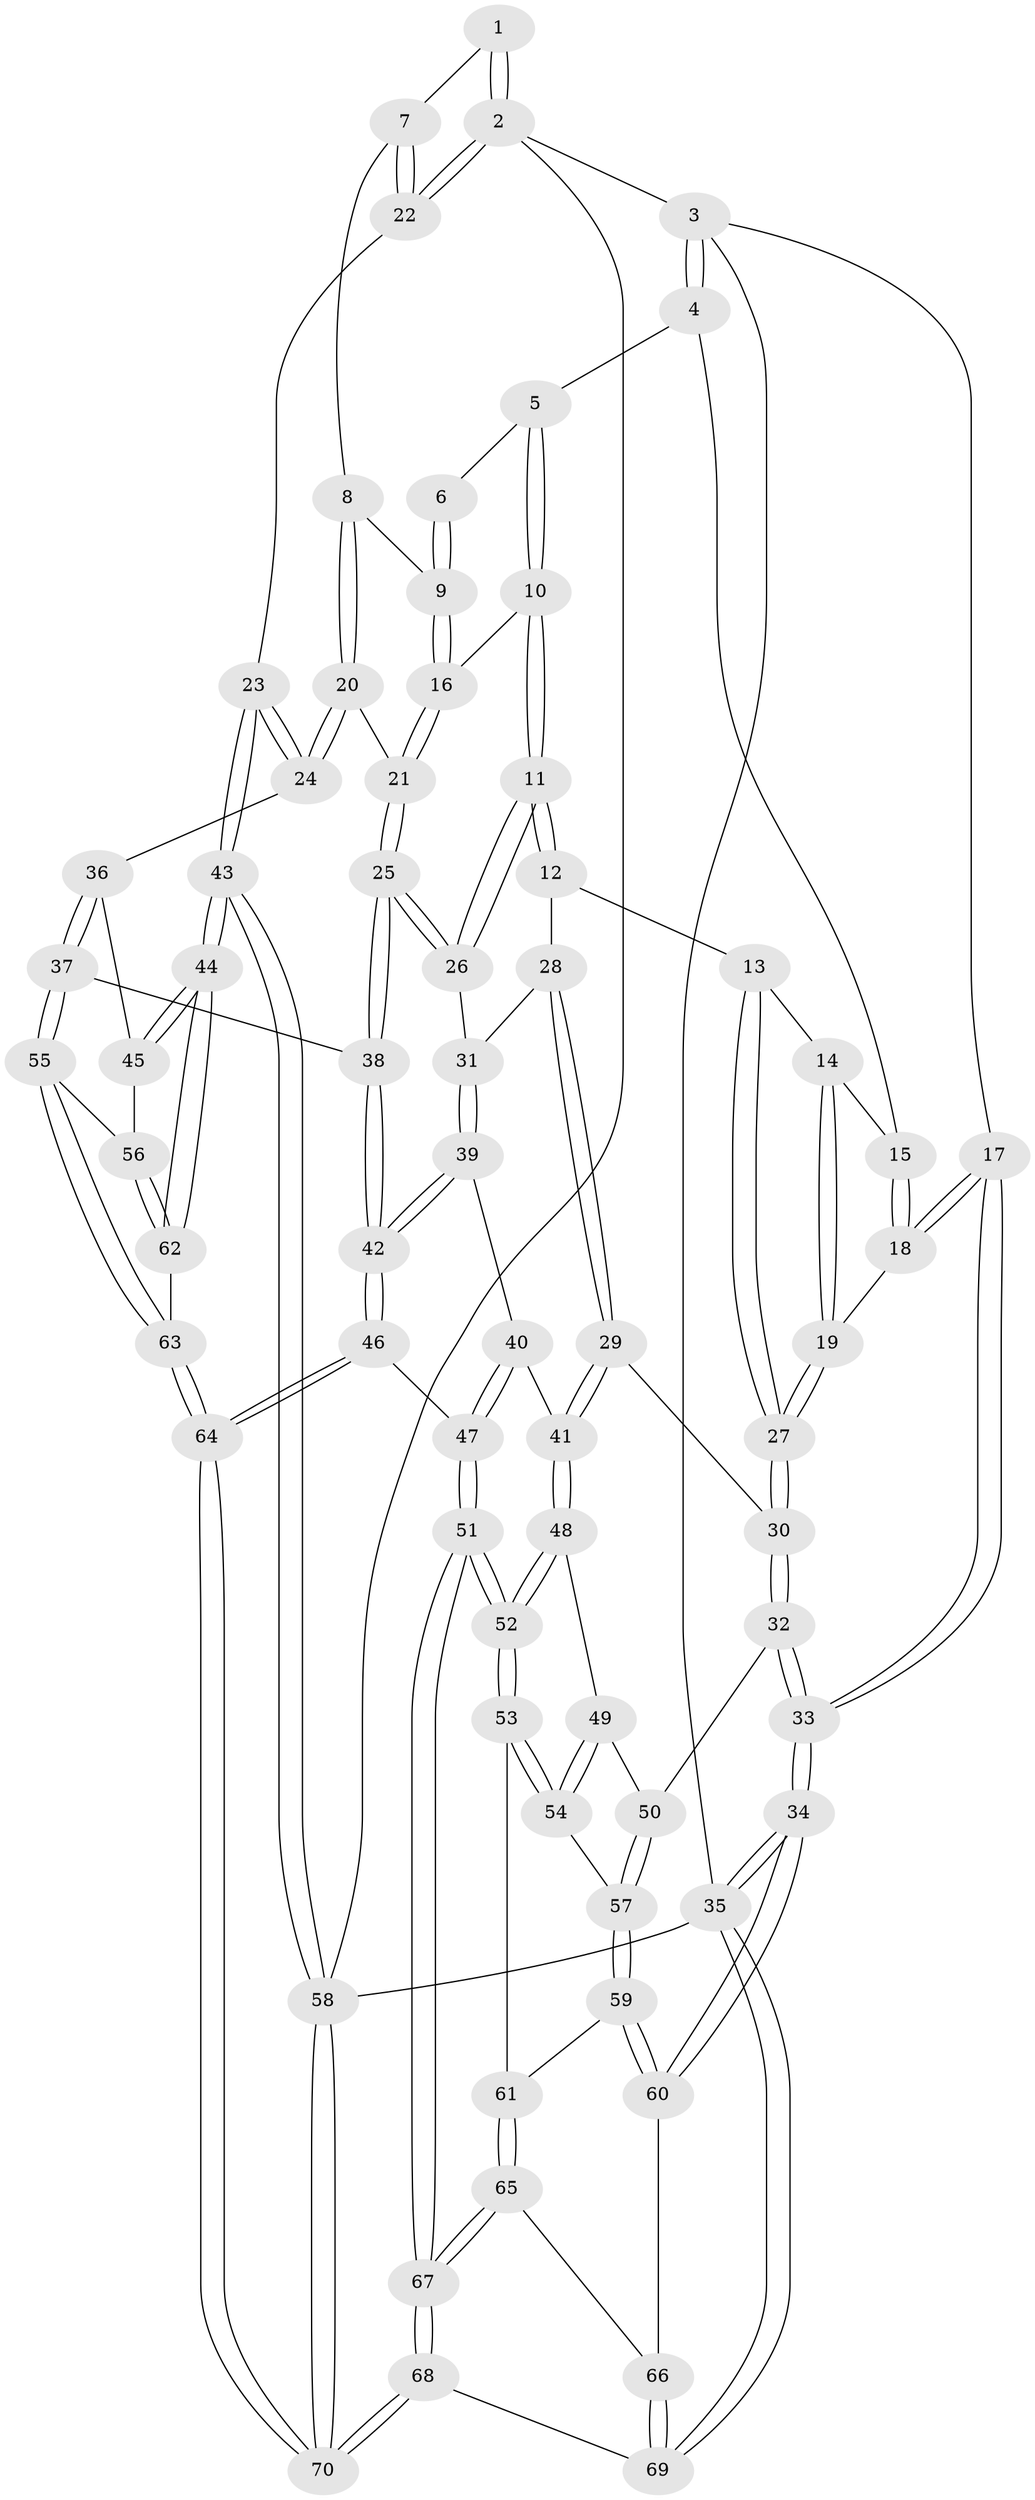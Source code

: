 // coarse degree distribution, {2: 0.125, 4: 0.3333333333333333, 3: 0.2916666666666667, 5: 0.20833333333333334, 6: 0.041666666666666664}
// Generated by graph-tools (version 1.1) at 2025/38/03/04/25 23:38:22]
// undirected, 70 vertices, 172 edges
graph export_dot {
  node [color=gray90,style=filled];
  1 [pos="+0.9833818812969692+0"];
  2 [pos="+1+0"];
  3 [pos="+0+0"];
  4 [pos="+0.43634701765606937+0"];
  5 [pos="+0.560879765414759+0"];
  6 [pos="+0.7815496143989169+0"];
  7 [pos="+0.9097553785122944+0.13464214379958478"];
  8 [pos="+0.8805801502127656+0.13184002201704106"];
  9 [pos="+0.8739138199875609+0.12965665972296145"];
  10 [pos="+0.6169163855561556+0.07299773949096955"];
  11 [pos="+0.5389545267508493+0.20044115016387584"];
  12 [pos="+0.4222000007498363+0.22081890145168956"];
  13 [pos="+0.4045148229613533+0.2120206598794018"];
  14 [pos="+0.35438093065647036+0.10977442031315714"];
  15 [pos="+0.3605648268339525+0.07140339770823916"];
  16 [pos="+0.713860353394878+0.1461845820144115"];
  17 [pos="+0+0"];
  18 [pos="+0.13491898716382292+0.13621686077974912"];
  19 [pos="+0.20878787512204028+0.22213338035819163"];
  20 [pos="+0.8160185981126922+0.3625772065062622"];
  21 [pos="+0.7546192193038698+0.33431875702467057"];
  22 [pos="+1+0.23937623808000466"];
  23 [pos="+1+0.39198262597129546"];
  24 [pos="+0.8989875004453799+0.4199366481664894"];
  25 [pos="+0.575975231066095+0.40778829812340883"];
  26 [pos="+0.5687716122727211+0.40422473836262635"];
  27 [pos="+0.2273559825573315+0.27909560383145354"];
  28 [pos="+0.4185881041789888+0.24280793414003224"];
  29 [pos="+0.3254177319872617+0.43967685575701004"];
  30 [pos="+0.22490498000840298+0.3395932710330356"];
  31 [pos="+0.49165800812942817+0.4179643083110496"];
  32 [pos="+0+0.44604082598890954"];
  33 [pos="+0+0.43581825125555307"];
  34 [pos="+0+0.8600166762665935"];
  35 [pos="+0+1"];
  36 [pos="+0.8977073466550582+0.4217453783379181"];
  37 [pos="+0.7121976524897785+0.6134914233124974"];
  38 [pos="+0.6497182258145027+0.5982496208308815"];
  39 [pos="+0.38923554464749655+0.45167280372476054"];
  40 [pos="+0.36523726550357405+0.4496400026904626"];
  41 [pos="+0.32596477249212596+0.4405179934954288"];
  42 [pos="+0.5160600185063219+0.6923265881338202"];
  43 [pos="+1+0.7383354323703173"];
  44 [pos="+1+0.7383610781658588"];
  45 [pos="+0.8904960493621149+0.6298720088540007"];
  46 [pos="+0.46513491292491543+0.7749799522632752"];
  47 [pos="+0.3982421493863386+0.8019126247679804"];
  48 [pos="+0.2827522035933838+0.5071778363553733"];
  49 [pos="+0.20283116413472527+0.5509528171502018"];
  50 [pos="+0.07720084713641273+0.5621643762194379"];
  51 [pos="+0.3784151375725442+0.8125431282542479"];
  52 [pos="+0.3266081455925452+0.7716973034377533"];
  53 [pos="+0.28109319682655437+0.7565329730504279"];
  54 [pos="+0.21381682197906993+0.6599912716385926"];
  55 [pos="+0.7240109605574488+0.6298883784021909"];
  56 [pos="+0.8340792437302251+0.6546456507118088"];
  57 [pos="+0.09825102597684186+0.6370887896018481"];
  58 [pos="+1+1"];
  59 [pos="+0.09587843141861926+0.7545513224331085"];
  60 [pos="+0+0.8313203145600401"];
  61 [pos="+0.11017265193577254+0.7584111402879102"];
  62 [pos="+0.9320349126528644+0.7740504428330518"];
  63 [pos="+0.7672255589933181+0.8590159319413042"];
  64 [pos="+0.7340580203235783+0.9280897938966187"];
  65 [pos="+0.165533358155831+0.9072097210119558"];
  66 [pos="+0.050423793222257735+0.8926768774367067"];
  67 [pos="+0.3238786637713124+1"];
  68 [pos="+0.32218907114159917+1"];
  69 [pos="+0.2354572938163314+1"];
  70 [pos="+0.7809520271422953+1"];
  1 -- 2;
  1 -- 2;
  1 -- 7;
  2 -- 3;
  2 -- 22;
  2 -- 22;
  2 -- 58;
  3 -- 4;
  3 -- 4;
  3 -- 17;
  3 -- 35;
  4 -- 5;
  4 -- 15;
  5 -- 6;
  5 -- 10;
  5 -- 10;
  6 -- 9;
  6 -- 9;
  7 -- 8;
  7 -- 22;
  7 -- 22;
  8 -- 9;
  8 -- 20;
  8 -- 20;
  9 -- 16;
  9 -- 16;
  10 -- 11;
  10 -- 11;
  10 -- 16;
  11 -- 12;
  11 -- 12;
  11 -- 26;
  11 -- 26;
  12 -- 13;
  12 -- 28;
  13 -- 14;
  13 -- 27;
  13 -- 27;
  14 -- 15;
  14 -- 19;
  14 -- 19;
  15 -- 18;
  15 -- 18;
  16 -- 21;
  16 -- 21;
  17 -- 18;
  17 -- 18;
  17 -- 33;
  17 -- 33;
  18 -- 19;
  19 -- 27;
  19 -- 27;
  20 -- 21;
  20 -- 24;
  20 -- 24;
  21 -- 25;
  21 -- 25;
  22 -- 23;
  23 -- 24;
  23 -- 24;
  23 -- 43;
  23 -- 43;
  24 -- 36;
  25 -- 26;
  25 -- 26;
  25 -- 38;
  25 -- 38;
  26 -- 31;
  27 -- 30;
  27 -- 30;
  28 -- 29;
  28 -- 29;
  28 -- 31;
  29 -- 30;
  29 -- 41;
  29 -- 41;
  30 -- 32;
  30 -- 32;
  31 -- 39;
  31 -- 39;
  32 -- 33;
  32 -- 33;
  32 -- 50;
  33 -- 34;
  33 -- 34;
  34 -- 35;
  34 -- 35;
  34 -- 60;
  34 -- 60;
  35 -- 69;
  35 -- 69;
  35 -- 58;
  36 -- 37;
  36 -- 37;
  36 -- 45;
  37 -- 38;
  37 -- 55;
  37 -- 55;
  38 -- 42;
  38 -- 42;
  39 -- 40;
  39 -- 42;
  39 -- 42;
  40 -- 41;
  40 -- 47;
  40 -- 47;
  41 -- 48;
  41 -- 48;
  42 -- 46;
  42 -- 46;
  43 -- 44;
  43 -- 44;
  43 -- 58;
  43 -- 58;
  44 -- 45;
  44 -- 45;
  44 -- 62;
  44 -- 62;
  45 -- 56;
  46 -- 47;
  46 -- 64;
  46 -- 64;
  47 -- 51;
  47 -- 51;
  48 -- 49;
  48 -- 52;
  48 -- 52;
  49 -- 50;
  49 -- 54;
  49 -- 54;
  50 -- 57;
  50 -- 57;
  51 -- 52;
  51 -- 52;
  51 -- 67;
  51 -- 67;
  52 -- 53;
  52 -- 53;
  53 -- 54;
  53 -- 54;
  53 -- 61;
  54 -- 57;
  55 -- 56;
  55 -- 63;
  55 -- 63;
  56 -- 62;
  56 -- 62;
  57 -- 59;
  57 -- 59;
  58 -- 70;
  58 -- 70;
  59 -- 60;
  59 -- 60;
  59 -- 61;
  60 -- 66;
  61 -- 65;
  61 -- 65;
  62 -- 63;
  63 -- 64;
  63 -- 64;
  64 -- 70;
  64 -- 70;
  65 -- 66;
  65 -- 67;
  65 -- 67;
  66 -- 69;
  66 -- 69;
  67 -- 68;
  67 -- 68;
  68 -- 69;
  68 -- 70;
  68 -- 70;
}
